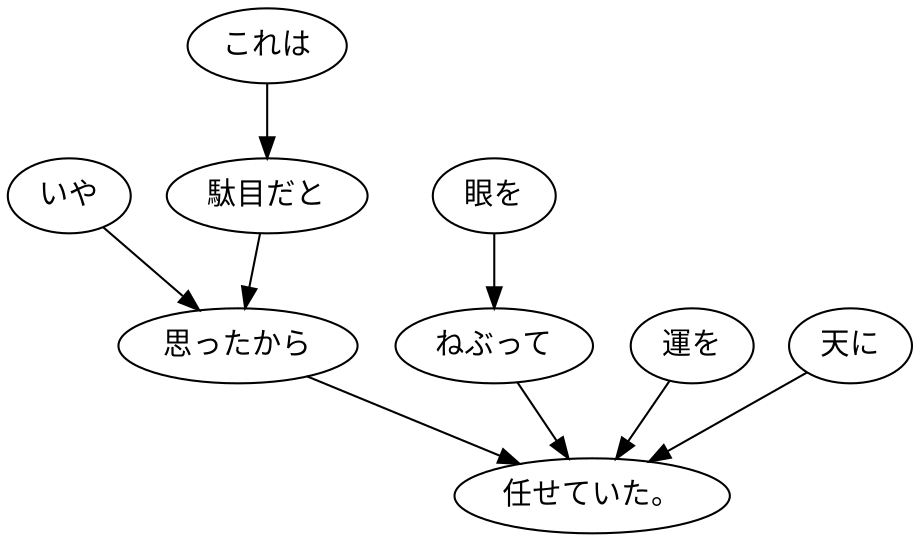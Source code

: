 digraph graph52 {
	node0 [label="いや"];
	node1 [label="これは"];
	node2 [label="駄目だと"];
	node3 [label="思ったから"];
	node4 [label="眼を"];
	node5 [label="ねぶって"];
	node6 [label="運を"];
	node7 [label="天に"];
	node8 [label="任せていた。"];
	node0 -> node3;
	node1 -> node2;
	node2 -> node3;
	node3 -> node8;
	node4 -> node5;
	node5 -> node8;
	node6 -> node8;
	node7 -> node8;
}
